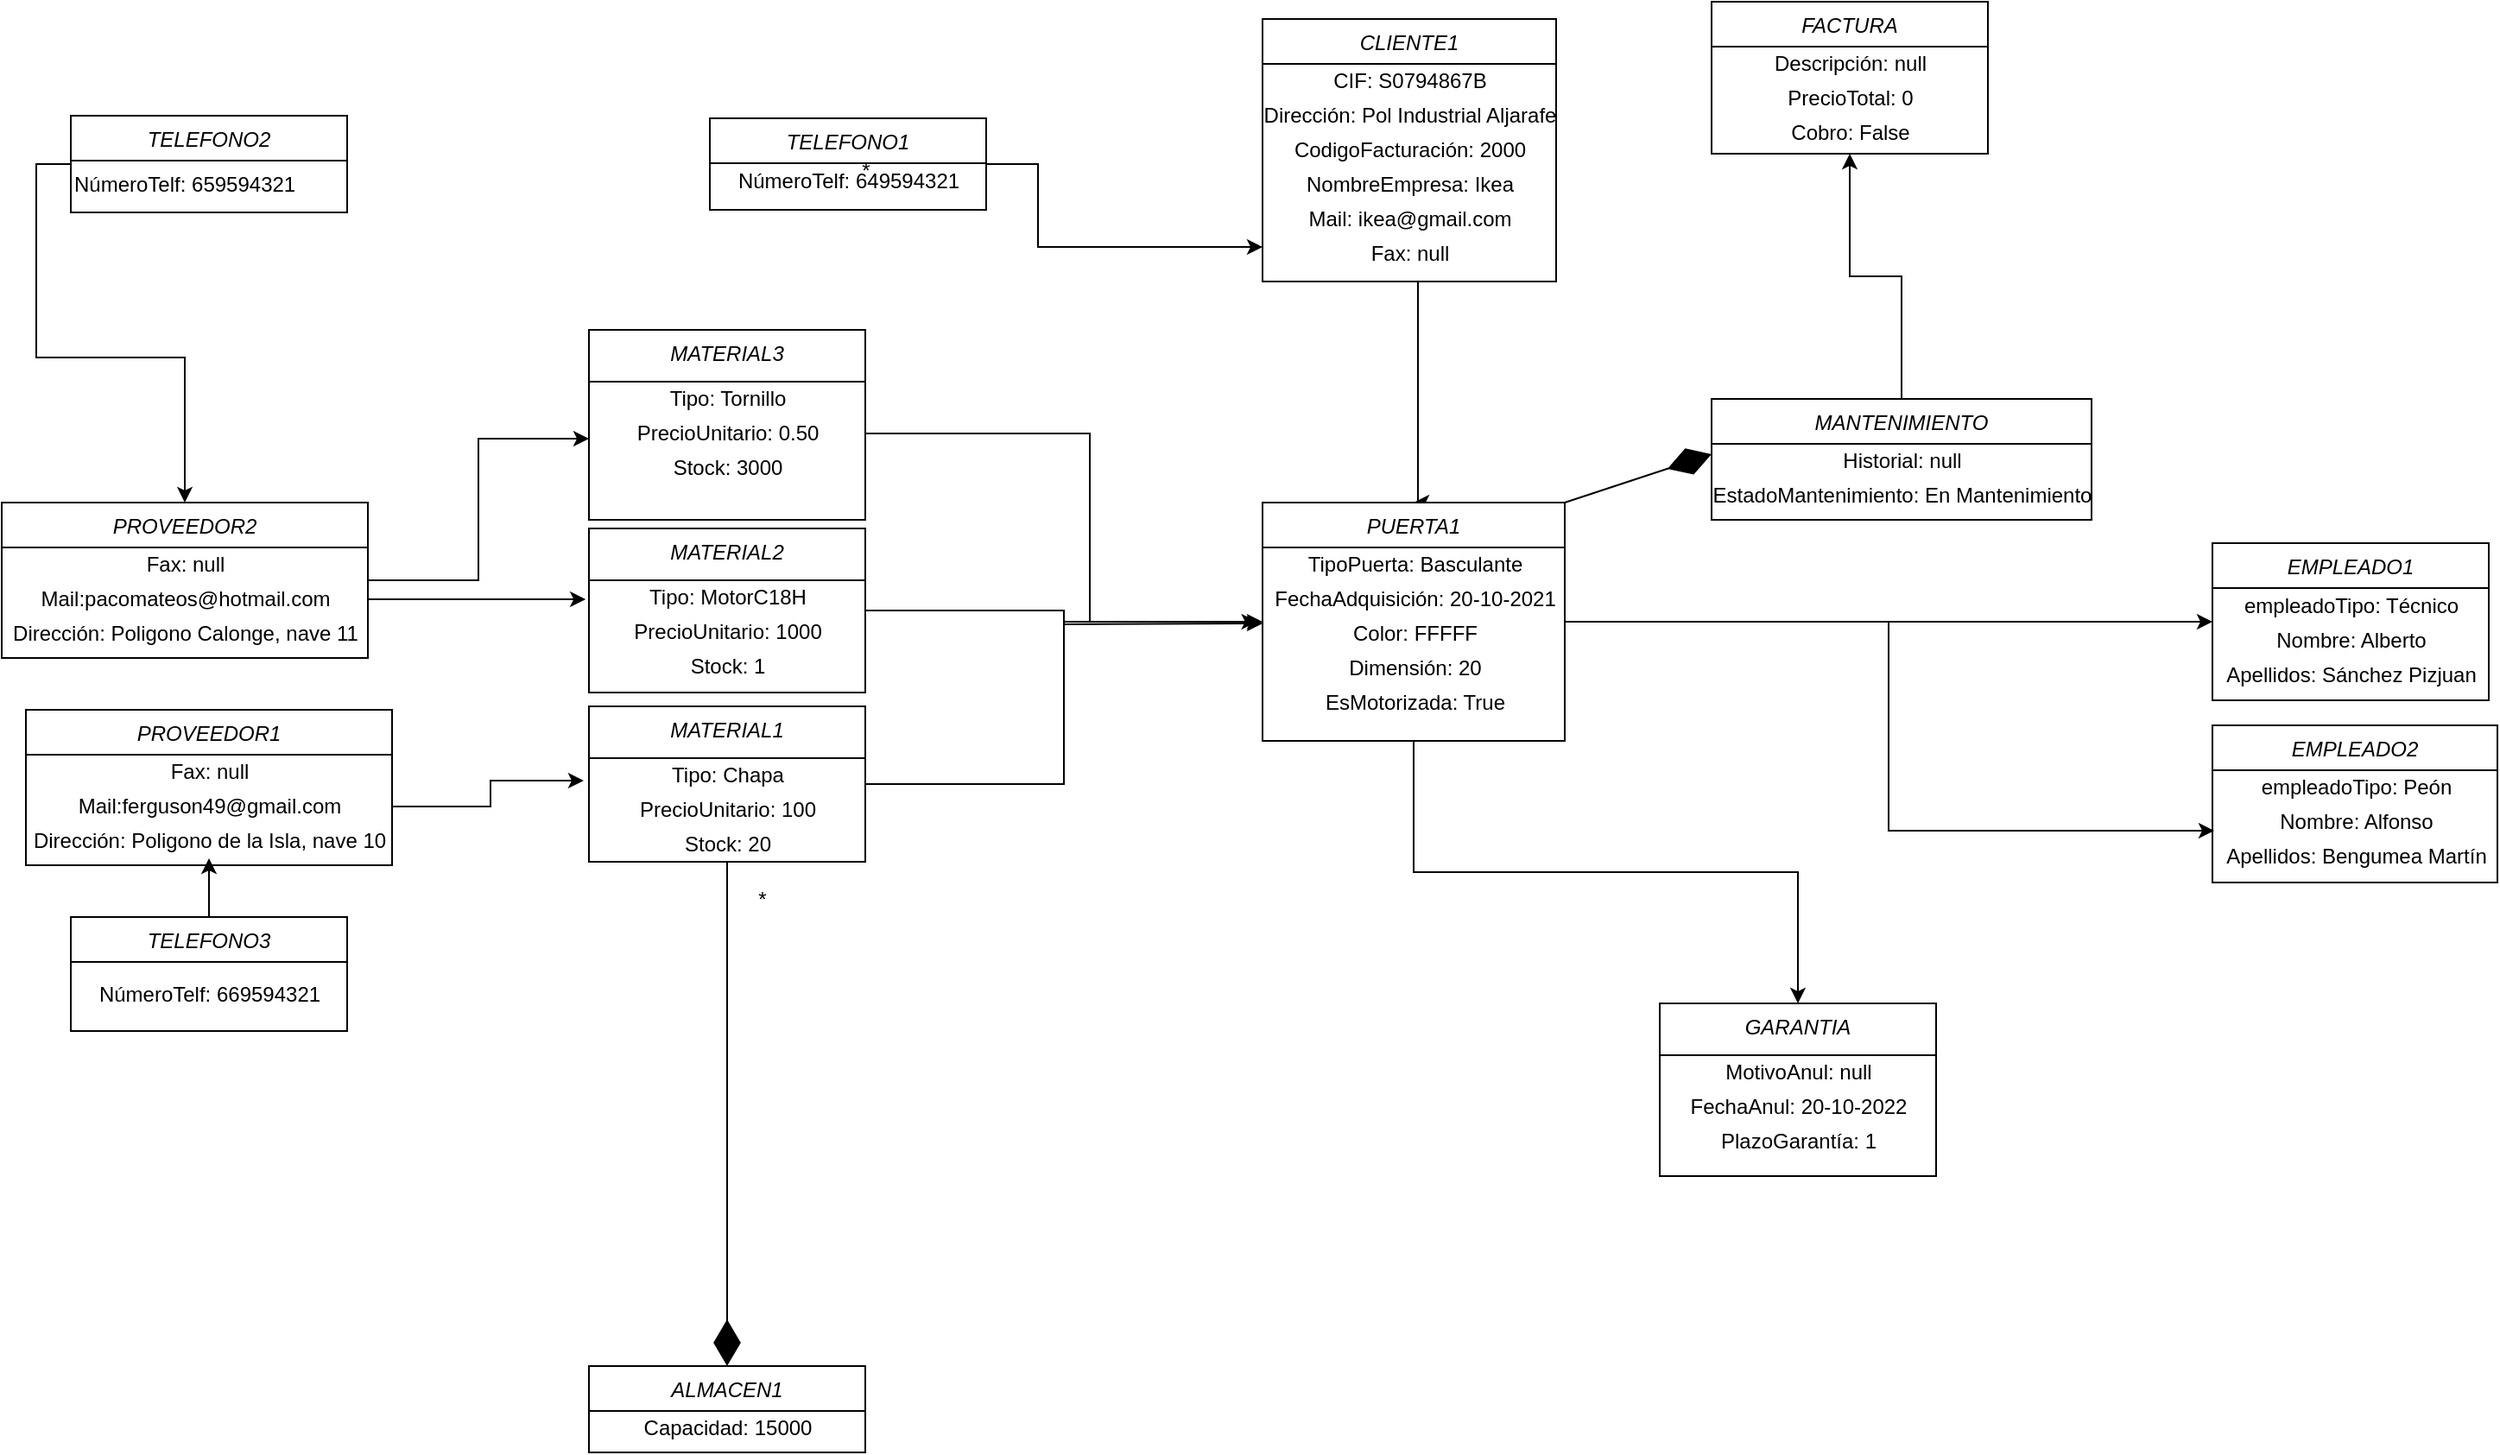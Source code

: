 <mxfile version="15.6.3" type="github">
  <diagram id="C5RBs43oDa-KdzZeNtuy" name="Page-1">
    <mxGraphModel dx="2522" dy="507" grid="0" gridSize="10" guides="1" tooltips="1" connect="1" arrows="1" fold="1" page="1" pageScale="1" pageWidth="1654" pageHeight="2336" math="0" shadow="0">
      <root>
        <mxCell id="WIyWlLk6GJQsqaUBKTNV-0" />
        <mxCell id="WIyWlLk6GJQsqaUBKTNV-1" parent="WIyWlLk6GJQsqaUBKTNV-0" />
        <mxCell id="38msEhRZ3IOcFa5hlwQy-8" style="edgeStyle=orthogonalEdgeStyle;rounded=0;orthogonalLoop=1;jettySize=auto;html=1;exitX=0.5;exitY=1;exitDx=0;exitDy=0;entryX=0.5;entryY=0;entryDx=0;entryDy=0;" parent="WIyWlLk6GJQsqaUBKTNV-1" source="zkfFHV4jXpPFQw0GAbJ--0" target="38msEhRZ3IOcFa5hlwQy-0" edge="1">
          <mxGeometry relative="1" as="geometry">
            <Array as="points">
              <mxPoint x="810" y="232" />
              <mxPoint x="810" y="360" />
            </Array>
          </mxGeometry>
        </mxCell>
        <mxCell id="zkfFHV4jXpPFQw0GAbJ--0" value="CLIENTE1" style="swimlane;fontStyle=2;align=center;verticalAlign=top;childLayout=stackLayout;horizontal=1;startSize=26;horizontalStack=0;resizeParent=1;resizeLast=0;collapsible=1;marginBottom=0;rounded=0;shadow=0;strokeWidth=1;" parent="WIyWlLk6GJQsqaUBKTNV-1" vertex="1">
          <mxGeometry x="720" y="80" width="170" height="152" as="geometry">
            <mxRectangle x="230" y="140" width="160" height="26" as="alternateBounds" />
          </mxGeometry>
        </mxCell>
        <mxCell id="38msEhRZ3IOcFa5hlwQy-88" value="CIF: S0794867B" style="text;html=1;align=center;verticalAlign=middle;resizable=0;points=[];autosize=1;strokeColor=none;fillColor=none;" parent="zkfFHV4jXpPFQw0GAbJ--0" vertex="1">
          <mxGeometry y="26" width="170" height="20" as="geometry" />
        </mxCell>
        <mxCell id="38msEhRZ3IOcFa5hlwQy-85" value="Dirección: Pol Industrial Aljarafe" style="text;html=1;align=center;verticalAlign=middle;resizable=0;points=[];autosize=1;strokeColor=none;fillColor=none;" parent="zkfFHV4jXpPFQw0GAbJ--0" vertex="1">
          <mxGeometry y="46" width="170" height="20" as="geometry" />
        </mxCell>
        <mxCell id="38msEhRZ3IOcFa5hlwQy-99" value="CodigoFacturación: 2000" style="text;html=1;align=center;verticalAlign=middle;resizable=0;points=[];autosize=1;strokeColor=none;fillColor=none;" parent="zkfFHV4jXpPFQw0GAbJ--0" vertex="1">
          <mxGeometry y="66" width="170" height="20" as="geometry" />
        </mxCell>
        <mxCell id="38msEhRZ3IOcFa5hlwQy-89" value="NombreEmpresa: Ikea" style="text;html=1;align=center;verticalAlign=middle;resizable=0;points=[];autosize=1;strokeColor=none;fillColor=none;" parent="zkfFHV4jXpPFQw0GAbJ--0" vertex="1">
          <mxGeometry y="86" width="170" height="20" as="geometry" />
        </mxCell>
        <mxCell id="38msEhRZ3IOcFa5hlwQy-90" value="Mail: ikea@gmail.com" style="text;html=1;align=center;verticalAlign=middle;resizable=0;points=[];autosize=1;strokeColor=none;fillColor=none;" parent="zkfFHV4jXpPFQw0GAbJ--0" vertex="1">
          <mxGeometry y="106" width="170" height="20" as="geometry" />
        </mxCell>
        <mxCell id="38msEhRZ3IOcFa5hlwQy-91" value="Fax: null" style="text;html=1;align=center;verticalAlign=middle;resizable=0;points=[];autosize=1;strokeColor=none;fillColor=none;" parent="zkfFHV4jXpPFQw0GAbJ--0" vertex="1">
          <mxGeometry y="126" width="170" height="20" as="geometry" />
        </mxCell>
        <mxCell id="38msEhRZ3IOcFa5hlwQy-47" style="edgeStyle=orthogonalEdgeStyle;rounded=0;orthogonalLoop=1;jettySize=auto;html=1;exitX=0.5;exitY=1;exitDx=0;exitDy=0;entryX=0.5;entryY=0;entryDx=0;entryDy=0;" parent="WIyWlLk6GJQsqaUBKTNV-1" source="38msEhRZ3IOcFa5hlwQy-0" target="38msEhRZ3IOcFa5hlwQy-6" edge="1">
          <mxGeometry relative="1" as="geometry">
            <mxPoint x="800" y="640" as="targetPoint" />
          </mxGeometry>
        </mxCell>
        <mxCell id="38msEhRZ3IOcFa5hlwQy-48" style="edgeStyle=orthogonalEdgeStyle;rounded=0;orthogonalLoop=1;jettySize=auto;html=1;exitX=1;exitY=0.5;exitDx=0;exitDy=0;entryX=0;entryY=0.5;entryDx=0;entryDy=0;" parent="WIyWlLk6GJQsqaUBKTNV-1" source="38msEhRZ3IOcFa5hlwQy-0" target="38msEhRZ3IOcFa5hlwQy-7" edge="1">
          <mxGeometry relative="1" as="geometry" />
        </mxCell>
        <mxCell id="MVuPs_rKjrMDYiSDZZV0-48" style="edgeStyle=orthogonalEdgeStyle;rounded=0;orthogonalLoop=1;jettySize=auto;html=1;entryX=0.006;entryY=-0.25;entryDx=0;entryDy=0;entryPerimeter=0;" parent="WIyWlLk6GJQsqaUBKTNV-1" source="38msEhRZ3IOcFa5hlwQy-0" target="MVuPs_rKjrMDYiSDZZV0-44" edge="1">
          <mxGeometry relative="1" as="geometry" />
        </mxCell>
        <mxCell id="38msEhRZ3IOcFa5hlwQy-0" value="PUERTA1" style="swimlane;fontStyle=2;align=center;verticalAlign=top;childLayout=stackLayout;horizontal=1;startSize=26;horizontalStack=0;resizeParent=1;resizeLast=0;collapsible=1;marginBottom=0;rounded=0;shadow=0;strokeWidth=1;" parent="WIyWlLk6GJQsqaUBKTNV-1" vertex="1">
          <mxGeometry x="720" y="360" width="175" height="138" as="geometry">
            <mxRectangle x="230" y="140" width="160" height="26" as="alternateBounds" />
          </mxGeometry>
        </mxCell>
        <mxCell id="38msEhRZ3IOcFa5hlwQy-101" value="TipoPuerta: Basculante" style="text;html=1;align=center;verticalAlign=middle;resizable=0;points=[];autosize=1;strokeColor=none;fillColor=none;" parent="38msEhRZ3IOcFa5hlwQy-0" vertex="1">
          <mxGeometry y="26" width="175" height="20" as="geometry" />
        </mxCell>
        <mxCell id="38msEhRZ3IOcFa5hlwQy-102" value="FechaAdquisición: 20-10-2021" style="text;html=1;align=center;verticalAlign=middle;resizable=0;points=[];autosize=1;strokeColor=none;fillColor=none;" parent="38msEhRZ3IOcFa5hlwQy-0" vertex="1">
          <mxGeometry y="46" width="175" height="20" as="geometry" />
        </mxCell>
        <mxCell id="38msEhRZ3IOcFa5hlwQy-103" value="Color: FFFFF" style="text;html=1;align=center;verticalAlign=middle;resizable=0;points=[];autosize=1;strokeColor=none;fillColor=none;" parent="38msEhRZ3IOcFa5hlwQy-0" vertex="1">
          <mxGeometry y="66" width="175" height="20" as="geometry" />
        </mxCell>
        <mxCell id="38msEhRZ3IOcFa5hlwQy-105" value="Dimensión: 20" style="text;html=1;align=center;verticalAlign=middle;resizable=0;points=[];autosize=1;strokeColor=none;fillColor=none;" parent="38msEhRZ3IOcFa5hlwQy-0" vertex="1">
          <mxGeometry y="86" width="175" height="20" as="geometry" />
        </mxCell>
        <mxCell id="38msEhRZ3IOcFa5hlwQy-107" value="EsMotorizada: True" style="text;html=1;align=center;verticalAlign=middle;resizable=0;points=[];autosize=1;strokeColor=none;fillColor=none;" parent="38msEhRZ3IOcFa5hlwQy-0" vertex="1">
          <mxGeometry y="106" width="175" height="20" as="geometry" />
        </mxCell>
        <mxCell id="38msEhRZ3IOcFa5hlwQy-1" value="ALMACEN1" style="swimlane;fontStyle=2;align=center;verticalAlign=top;childLayout=stackLayout;horizontal=1;startSize=26;horizontalStack=0;resizeParent=1;resizeLast=0;collapsible=1;marginBottom=0;rounded=0;shadow=0;strokeWidth=1;" parent="WIyWlLk6GJQsqaUBKTNV-1" vertex="1">
          <mxGeometry x="330" y="860" width="160" height="50" as="geometry">
            <mxRectangle x="230" y="140" width="160" height="26" as="alternateBounds" />
          </mxGeometry>
        </mxCell>
        <mxCell id="38msEhRZ3IOcFa5hlwQy-120" value="Capacidad: 15000" style="text;html=1;align=center;verticalAlign=middle;resizable=0;points=[];autosize=1;strokeColor=none;fillColor=none;" parent="38msEhRZ3IOcFa5hlwQy-1" vertex="1">
          <mxGeometry y="26" width="160" height="20" as="geometry" />
        </mxCell>
        <mxCell id="38msEhRZ3IOcFa5hlwQy-15" style="edgeStyle=orthogonalEdgeStyle;rounded=0;orthogonalLoop=1;jettySize=auto;html=1;exitX=1;exitY=0.5;exitDx=0;exitDy=0;entryX=0;entryY=0.5;entryDx=0;entryDy=0;" parent="WIyWlLk6GJQsqaUBKTNV-1" source="38msEhRZ3IOcFa5hlwQy-2" target="38msEhRZ3IOcFa5hlwQy-0" edge="1">
          <mxGeometry relative="1" as="geometry" />
        </mxCell>
        <mxCell id="38msEhRZ3IOcFa5hlwQy-2" value="MATERIAL1&#xa;" style="swimlane;fontStyle=2;align=center;verticalAlign=top;childLayout=stackLayout;horizontal=1;startSize=30;horizontalStack=0;resizeParent=1;resizeLast=0;collapsible=1;marginBottom=0;rounded=0;shadow=0;strokeWidth=1;" parent="WIyWlLk6GJQsqaUBKTNV-1" vertex="1">
          <mxGeometry x="330" y="478" width="160" height="90" as="geometry">
            <mxRectangle x="230" y="140" width="160" height="26" as="alternateBounds" />
          </mxGeometry>
        </mxCell>
        <mxCell id="38msEhRZ3IOcFa5hlwQy-110" value="Tipo: Chapa" style="text;html=1;align=center;verticalAlign=middle;resizable=0;points=[];autosize=1;strokeColor=none;fillColor=none;" parent="38msEhRZ3IOcFa5hlwQy-2" vertex="1">
          <mxGeometry y="30" width="160" height="20" as="geometry" />
        </mxCell>
        <mxCell id="38msEhRZ3IOcFa5hlwQy-109" value="PrecioUnitario: 100" style="text;html=1;align=center;verticalAlign=middle;resizable=0;points=[];autosize=1;strokeColor=none;fillColor=none;" parent="38msEhRZ3IOcFa5hlwQy-2" vertex="1">
          <mxGeometry y="50" width="160" height="20" as="geometry" />
        </mxCell>
        <mxCell id="MVuPs_rKjrMDYiSDZZV0-12" value="Stock: 20" style="text;html=1;align=center;verticalAlign=middle;resizable=0;points=[];autosize=1;strokeColor=none;fillColor=none;" parent="38msEhRZ3IOcFa5hlwQy-2" vertex="1">
          <mxGeometry y="70" width="160" height="20" as="geometry" />
        </mxCell>
        <mxCell id="MVuPs_rKjrMDYiSDZZV0-34" style="edgeStyle=orthogonalEdgeStyle;rounded=0;orthogonalLoop=1;jettySize=auto;html=1;entryX=0;entryY=0.65;entryDx=0;entryDy=0;entryPerimeter=0;" parent="WIyWlLk6GJQsqaUBKTNV-1" source="38msEhRZ3IOcFa5hlwQy-3" target="MVuPs_rKjrMDYiSDZZV0-8" edge="1">
          <mxGeometry relative="1" as="geometry" />
        </mxCell>
        <mxCell id="38msEhRZ3IOcFa5hlwQy-3" value="PROVEEDOR2" style="swimlane;fontStyle=2;align=center;verticalAlign=top;childLayout=stackLayout;horizontal=1;startSize=26;horizontalStack=0;resizeParent=1;resizeLast=0;collapsible=1;marginBottom=0;rounded=0;shadow=0;strokeWidth=1;" parent="WIyWlLk6GJQsqaUBKTNV-1" vertex="1">
          <mxGeometry x="-10" y="360" width="212" height="90" as="geometry">
            <mxRectangle x="230" y="140" width="160" height="26" as="alternateBounds" />
          </mxGeometry>
        </mxCell>
        <mxCell id="38msEhRZ3IOcFa5hlwQy-111" value="Fax: null" style="text;html=1;align=center;verticalAlign=middle;resizable=0;points=[];autosize=1;strokeColor=none;fillColor=none;" parent="38msEhRZ3IOcFa5hlwQy-3" vertex="1">
          <mxGeometry y="26" width="212" height="20" as="geometry" />
        </mxCell>
        <mxCell id="38msEhRZ3IOcFa5hlwQy-112" value="Mail:pacomateos@hotmail.com" style="text;html=1;align=center;verticalAlign=middle;resizable=0;points=[];autosize=1;strokeColor=none;fillColor=none;" parent="38msEhRZ3IOcFa5hlwQy-3" vertex="1">
          <mxGeometry y="46" width="212" height="20" as="geometry" />
        </mxCell>
        <mxCell id="38msEhRZ3IOcFa5hlwQy-113" value="Dirección: Poligono Calonge, nave 11" style="text;html=1;align=center;verticalAlign=middle;resizable=0;points=[];autosize=1;strokeColor=none;fillColor=none;" parent="38msEhRZ3IOcFa5hlwQy-3" vertex="1">
          <mxGeometry y="66" width="212" height="20" as="geometry" />
        </mxCell>
        <mxCell id="38msEhRZ3IOcFa5hlwQy-6" value="GARANTIA" style="swimlane;fontStyle=2;align=center;verticalAlign=top;childLayout=stackLayout;horizontal=1;startSize=30;horizontalStack=0;resizeParent=1;resizeLast=0;collapsible=1;marginBottom=0;rounded=0;shadow=0;strokeWidth=1;" parent="WIyWlLk6GJQsqaUBKTNV-1" vertex="1">
          <mxGeometry x="950" y="650" width="160" height="100" as="geometry">
            <mxRectangle x="230" y="140" width="160" height="26" as="alternateBounds" />
          </mxGeometry>
        </mxCell>
        <mxCell id="38msEhRZ3IOcFa5hlwQy-122" value="MotivoAnul: null" style="text;html=1;align=center;verticalAlign=middle;resizable=0;points=[];autosize=1;strokeColor=none;fillColor=none;" parent="38msEhRZ3IOcFa5hlwQy-6" vertex="1">
          <mxGeometry y="30" width="160" height="20" as="geometry" />
        </mxCell>
        <mxCell id="38msEhRZ3IOcFa5hlwQy-121" value="FechaAnul: 20-10-2022" style="text;html=1;align=center;verticalAlign=middle;resizable=0;points=[];autosize=1;strokeColor=none;fillColor=none;" parent="38msEhRZ3IOcFa5hlwQy-6" vertex="1">
          <mxGeometry y="50" width="160" height="20" as="geometry" />
        </mxCell>
        <mxCell id="38msEhRZ3IOcFa5hlwQy-123" value="PlazoGarantía: 1" style="text;html=1;align=center;verticalAlign=middle;resizable=0;points=[];autosize=1;strokeColor=none;fillColor=none;" parent="38msEhRZ3IOcFa5hlwQy-6" vertex="1">
          <mxGeometry y="70" width="160" height="20" as="geometry" />
        </mxCell>
        <mxCell id="38msEhRZ3IOcFa5hlwQy-7" value="EMPLEADO1" style="swimlane;fontStyle=2;align=center;verticalAlign=top;childLayout=stackLayout;horizontal=1;startSize=26;horizontalStack=0;resizeParent=1;resizeLast=0;collapsible=1;marginBottom=0;rounded=0;shadow=0;strokeWidth=1;" parent="WIyWlLk6GJQsqaUBKTNV-1" vertex="1">
          <mxGeometry x="1270" y="383.5" width="160" height="91" as="geometry">
            <mxRectangle x="1380" y="380" width="160" height="26" as="alternateBounds" />
          </mxGeometry>
        </mxCell>
        <mxCell id="38msEhRZ3IOcFa5hlwQy-35" value="empleadoTipo: Técnico" style="text;html=1;align=center;verticalAlign=middle;resizable=0;points=[];autosize=1;strokeColor=none;fillColor=none;" parent="38msEhRZ3IOcFa5hlwQy-7" vertex="1">
          <mxGeometry y="26" width="160" height="20" as="geometry" />
        </mxCell>
        <mxCell id="MVuPs_rKjrMDYiSDZZV0-39" value="Nombre: Alberto" style="text;html=1;align=center;verticalAlign=middle;resizable=0;points=[];autosize=1;strokeColor=none;fillColor=none;" parent="38msEhRZ3IOcFa5hlwQy-7" vertex="1">
          <mxGeometry y="46" width="160" height="20" as="geometry" />
        </mxCell>
        <mxCell id="MVuPs_rKjrMDYiSDZZV0-40" value="Apellidos: Sánchez Pizjuan" style="text;html=1;align=center;verticalAlign=middle;resizable=0;points=[];autosize=1;strokeColor=none;fillColor=none;" parent="38msEhRZ3IOcFa5hlwQy-7" vertex="1">
          <mxGeometry y="66" width="160" height="20" as="geometry" />
        </mxCell>
        <mxCell id="38msEhRZ3IOcFa5hlwQy-27" value="" style="endArrow=diamondThin;endFill=1;endSize=24;html=1;rounded=0;exitX=0.5;exitY=1;exitDx=0;exitDy=0;entryX=0.5;entryY=0;entryDx=0;entryDy=0;" parent="WIyWlLk6GJQsqaUBKTNV-1" source="38msEhRZ3IOcFa5hlwQy-2" target="38msEhRZ3IOcFa5hlwQy-1" edge="1">
          <mxGeometry width="160" relative="1" as="geometry">
            <mxPoint x="390" y="540" as="sourcePoint" />
            <mxPoint x="550" y="540" as="targetPoint" />
          </mxGeometry>
        </mxCell>
        <mxCell id="38msEhRZ3IOcFa5hlwQy-28" value="&lt;div&gt;*&lt;/div&gt;" style="text;html=1;align=center;verticalAlign=middle;resizable=0;points=[];autosize=1;strokeColor=none;fillColor=none;" parent="WIyWlLk6GJQsqaUBKTNV-1" vertex="1">
          <mxGeometry x="420" y="580" width="20" height="20" as="geometry" />
        </mxCell>
        <mxCell id="38msEhRZ3IOcFa5hlwQy-79" style="edgeStyle=orthogonalEdgeStyle;rounded=0;orthogonalLoop=1;jettySize=auto;html=1;entryX=0.5;entryY=1;entryDx=0;entryDy=0;" parent="WIyWlLk6GJQsqaUBKTNV-1" source="38msEhRZ3IOcFa5hlwQy-57" target="38msEhRZ3IOcFa5hlwQy-78" edge="1">
          <mxGeometry relative="1" as="geometry" />
        </mxCell>
        <mxCell id="38msEhRZ3IOcFa5hlwQy-57" value="MANTENIMIENTO" style="swimlane;fontStyle=2;align=center;verticalAlign=top;childLayout=stackLayout;horizontal=1;startSize=26;horizontalStack=0;resizeParent=1;resizeLast=0;collapsible=1;marginBottom=0;rounded=0;shadow=0;strokeWidth=1;" parent="WIyWlLk6GJQsqaUBKTNV-1" vertex="1">
          <mxGeometry x="980" y="300" width="220" height="70" as="geometry">
            <mxRectangle x="230" y="140" width="160" height="26" as="alternateBounds" />
          </mxGeometry>
        </mxCell>
        <mxCell id="38msEhRZ3IOcFa5hlwQy-127" value="Historial: null" style="text;html=1;align=center;verticalAlign=middle;resizable=0;points=[];autosize=1;strokeColor=none;fillColor=none;" parent="38msEhRZ3IOcFa5hlwQy-57" vertex="1">
          <mxGeometry y="26" width="220" height="20" as="geometry" />
        </mxCell>
        <mxCell id="38msEhRZ3IOcFa5hlwQy-128" value="EstadoMantenimiento: En Mantenimiento" style="text;html=1;align=center;verticalAlign=middle;resizable=0;points=[];autosize=1;strokeColor=none;fillColor=none;" parent="38msEhRZ3IOcFa5hlwQy-57" vertex="1">
          <mxGeometry y="46" width="220" height="20" as="geometry" />
        </mxCell>
        <mxCell id="38msEhRZ3IOcFa5hlwQy-78" value="FACTURA" style="swimlane;fontStyle=2;align=center;verticalAlign=top;childLayout=stackLayout;horizontal=1;startSize=26;horizontalStack=0;resizeParent=1;resizeLast=0;collapsible=1;marginBottom=0;rounded=0;shadow=0;strokeWidth=1;" parent="WIyWlLk6GJQsqaUBKTNV-1" vertex="1">
          <mxGeometry x="980" y="70" width="160" height="88" as="geometry">
            <mxRectangle x="230" y="140" width="160" height="26" as="alternateBounds" />
          </mxGeometry>
        </mxCell>
        <mxCell id="38msEhRZ3IOcFa5hlwQy-132" value="Descripción: null" style="text;html=1;align=center;verticalAlign=middle;resizable=0;points=[];autosize=1;strokeColor=none;fillColor=none;" parent="38msEhRZ3IOcFa5hlwQy-78" vertex="1">
          <mxGeometry y="26" width="160" height="20" as="geometry" />
        </mxCell>
        <mxCell id="38msEhRZ3IOcFa5hlwQy-134" value="PrecioTotal: 0" style="text;html=1;align=center;verticalAlign=middle;resizable=0;points=[];autosize=1;strokeColor=none;fillColor=none;" parent="38msEhRZ3IOcFa5hlwQy-78" vertex="1">
          <mxGeometry y="46" width="160" height="20" as="geometry" />
        </mxCell>
        <mxCell id="M6cQS7O_RlhjkHJJdE9U-0" value="Cobro: False" style="text;html=1;align=center;verticalAlign=middle;resizable=0;points=[];autosize=1;strokeColor=none;fillColor=none;" parent="38msEhRZ3IOcFa5hlwQy-78" vertex="1">
          <mxGeometry y="66" width="160" height="20" as="geometry" />
        </mxCell>
        <mxCell id="38msEhRZ3IOcFa5hlwQy-98" style="edgeStyle=orthogonalEdgeStyle;rounded=0;orthogonalLoop=1;jettySize=auto;html=1;exitX=1;exitY=0.5;exitDx=0;exitDy=0;" parent="WIyWlLk6GJQsqaUBKTNV-1" source="38msEhRZ3IOcFa5hlwQy-92" edge="1">
          <mxGeometry relative="1" as="geometry">
            <mxPoint x="600" y="212" as="sourcePoint" />
            <mxPoint x="720" y="212" as="targetPoint" />
            <Array as="points">
              <mxPoint x="590" y="212" />
            </Array>
          </mxGeometry>
        </mxCell>
        <mxCell id="38msEhRZ3IOcFa5hlwQy-114" style="edgeStyle=orthogonalEdgeStyle;rounded=0;orthogonalLoop=1;jettySize=auto;html=1;exitX=0;exitY=0.5;exitDx=0;exitDy=0;entryX=0.5;entryY=0;entryDx=0;entryDy=0;" parent="WIyWlLk6GJQsqaUBKTNV-1" source="MVuPs_rKjrMDYiSDZZV0-16" target="38msEhRZ3IOcFa5hlwQy-3" edge="1">
          <mxGeometry relative="1" as="geometry">
            <mxPoint x="170.96" y="222" as="sourcePoint" />
          </mxGeometry>
        </mxCell>
        <mxCell id="38msEhRZ3IOcFa5hlwQy-92" value="TELEFONO1" style="swimlane;fontStyle=2;align=center;verticalAlign=top;childLayout=stackLayout;horizontal=1;startSize=26;horizontalStack=0;resizeParent=1;resizeLast=0;collapsible=1;marginBottom=0;rounded=0;shadow=0;strokeWidth=1;" parent="WIyWlLk6GJQsqaUBKTNV-1" vertex="1">
          <mxGeometry x="400" y="137.5" width="160" height="53" as="geometry">
            <mxRectangle x="230" y="140" width="160" height="26" as="alternateBounds" />
          </mxGeometry>
        </mxCell>
        <mxCell id="38msEhRZ3IOcFa5hlwQy-93" value="NúmeroTelf: 649594321" style="text;html=1;align=center;verticalAlign=middle;resizable=0;points=[];autosize=1;strokeColor=none;fillColor=none;" parent="38msEhRZ3IOcFa5hlwQy-92" vertex="1">
          <mxGeometry y="26" width="160" height="20" as="geometry" />
        </mxCell>
        <mxCell id="38msEhRZ3IOcFa5hlwQy-116" value="*" style="text;html=1;align=center;verticalAlign=middle;resizable=0;points=[];autosize=1;strokeColor=none;fillColor=none;" parent="WIyWlLk6GJQsqaUBKTNV-1" vertex="1">
          <mxGeometry x="480" y="158" width="20" height="20" as="geometry" />
        </mxCell>
        <mxCell id="MVuPs_rKjrMDYiSDZZV0-21" style="edgeStyle=orthogonalEdgeStyle;rounded=0;orthogonalLoop=1;jettySize=auto;html=1;" parent="WIyWlLk6GJQsqaUBKTNV-1" source="MVuPs_rKjrMDYiSDZZV0-2" edge="1">
          <mxGeometry relative="1" as="geometry">
            <mxPoint x="720" y="430" as="targetPoint" />
          </mxGeometry>
        </mxCell>
        <mxCell id="MVuPs_rKjrMDYiSDZZV0-2" value="MATERIAL2" style="swimlane;fontStyle=2;align=center;verticalAlign=top;childLayout=stackLayout;horizontal=1;startSize=30;horizontalStack=0;resizeParent=1;resizeLast=0;collapsible=1;marginBottom=0;rounded=0;shadow=0;strokeWidth=1;" parent="WIyWlLk6GJQsqaUBKTNV-1" vertex="1">
          <mxGeometry x="330" y="375" width="160" height="95" as="geometry">
            <mxRectangle x="230" y="140" width="160" height="26" as="alternateBounds" />
          </mxGeometry>
        </mxCell>
        <mxCell id="MVuPs_rKjrMDYiSDZZV0-3" value="Tipo: MotorC18H" style="text;html=1;align=center;verticalAlign=middle;resizable=0;points=[];autosize=1;strokeColor=none;fillColor=none;" parent="MVuPs_rKjrMDYiSDZZV0-2" vertex="1">
          <mxGeometry y="30" width="160" height="20" as="geometry" />
        </mxCell>
        <mxCell id="MVuPs_rKjrMDYiSDZZV0-4" value="PrecioUnitario: 1000" style="text;html=1;align=center;verticalAlign=middle;resizable=0;points=[];autosize=1;strokeColor=none;fillColor=none;" parent="MVuPs_rKjrMDYiSDZZV0-2" vertex="1">
          <mxGeometry y="50" width="160" height="20" as="geometry" />
        </mxCell>
        <mxCell id="MVuPs_rKjrMDYiSDZZV0-5" value="Stock: 1" style="text;html=1;align=center;verticalAlign=middle;resizable=0;points=[];autosize=1;strokeColor=none;fillColor=none;" parent="MVuPs_rKjrMDYiSDZZV0-2" vertex="1">
          <mxGeometry y="70" width="160" height="20" as="geometry" />
        </mxCell>
        <mxCell id="MVuPs_rKjrMDYiSDZZV0-6" value="MATERIAL3&#xa;" style="swimlane;fontStyle=2;align=center;verticalAlign=top;childLayout=stackLayout;horizontal=1;startSize=30;horizontalStack=0;resizeParent=1;resizeLast=0;collapsible=1;marginBottom=0;rounded=0;shadow=0;strokeWidth=1;" parent="WIyWlLk6GJQsqaUBKTNV-1" vertex="1">
          <mxGeometry x="330" y="260" width="160" height="110" as="geometry">
            <mxRectangle x="230" y="140" width="160" height="26" as="alternateBounds" />
          </mxGeometry>
        </mxCell>
        <mxCell id="MVuPs_rKjrMDYiSDZZV0-7" value="Tipo: Tornillo" style="text;html=1;align=center;verticalAlign=middle;resizable=0;points=[];autosize=1;strokeColor=none;fillColor=none;" parent="MVuPs_rKjrMDYiSDZZV0-6" vertex="1">
          <mxGeometry y="30" width="160" height="20" as="geometry" />
        </mxCell>
        <mxCell id="MVuPs_rKjrMDYiSDZZV0-8" value="PrecioUnitario: 0.50" style="text;html=1;align=center;verticalAlign=middle;resizable=0;points=[];autosize=1;strokeColor=none;fillColor=none;" parent="MVuPs_rKjrMDYiSDZZV0-6" vertex="1">
          <mxGeometry y="50" width="160" height="20" as="geometry" />
        </mxCell>
        <mxCell id="MVuPs_rKjrMDYiSDZZV0-9" value="Stock: 3000" style="text;html=1;align=center;verticalAlign=middle;resizable=0;points=[];autosize=1;strokeColor=none;fillColor=none;" parent="MVuPs_rKjrMDYiSDZZV0-6" vertex="1">
          <mxGeometry y="70" width="160" height="20" as="geometry" />
        </mxCell>
        <mxCell id="MVuPs_rKjrMDYiSDZZV0-16" value="TELEFONO2" style="swimlane;fontStyle=2;align=center;verticalAlign=top;childLayout=stackLayout;horizontal=1;startSize=26;horizontalStack=0;resizeParent=1;resizeLast=0;collapsible=1;marginBottom=0;rounded=0;shadow=0;strokeWidth=1;" parent="WIyWlLk6GJQsqaUBKTNV-1" vertex="1">
          <mxGeometry x="30" y="136" width="160" height="56" as="geometry">
            <mxRectangle x="230" y="140" width="160" height="26" as="alternateBounds" />
          </mxGeometry>
        </mxCell>
        <mxCell id="MVuPs_rKjrMDYiSDZZV0-19" value="NúmeroTelf: 659594321" style="text;whiteSpace=wrap;html=1;" parent="MVuPs_rKjrMDYiSDZZV0-16" vertex="1">
          <mxGeometry y="26" width="160" height="30" as="geometry" />
        </mxCell>
        <mxCell id="MVuPs_rKjrMDYiSDZZV0-20" style="edgeStyle=orthogonalEdgeStyle;rounded=0;orthogonalLoop=1;jettySize=auto;html=1;entryX=-0.018;entryY=0.15;entryDx=0;entryDy=0;entryPerimeter=0;" parent="WIyWlLk6GJQsqaUBKTNV-1" source="MVuPs_rKjrMDYiSDZZV0-8" target="38msEhRZ3IOcFa5hlwQy-103" edge="1">
          <mxGeometry relative="1" as="geometry">
            <Array as="points">
              <mxPoint x="620" y="320" />
              <mxPoint x="620" y="429" />
            </Array>
          </mxGeometry>
        </mxCell>
        <mxCell id="MVuPs_rKjrMDYiSDZZV0-30" value="" style="edgeStyle=orthogonalEdgeStyle;rounded=0;orthogonalLoop=1;jettySize=auto;html=1;" parent="WIyWlLk6GJQsqaUBKTNV-1" source="MVuPs_rKjrMDYiSDZZV0-22" target="MVuPs_rKjrMDYiSDZZV0-28" edge="1">
          <mxGeometry relative="1" as="geometry" />
        </mxCell>
        <mxCell id="MVuPs_rKjrMDYiSDZZV0-22" value="TELEFONO3" style="swimlane;fontStyle=2;align=center;verticalAlign=top;childLayout=stackLayout;horizontal=1;startSize=26;horizontalStack=0;resizeParent=1;resizeLast=0;collapsible=1;marginBottom=0;rounded=0;shadow=0;strokeWidth=1;" parent="WIyWlLk6GJQsqaUBKTNV-1" vertex="1">
          <mxGeometry x="30" y="600" width="160" height="66" as="geometry">
            <mxRectangle x="230" y="140" width="160" height="26" as="alternateBounds" />
          </mxGeometry>
        </mxCell>
        <mxCell id="MVuPs_rKjrMDYiSDZZV0-25" value="PROVEEDOR1" style="swimlane;fontStyle=2;align=center;verticalAlign=top;childLayout=stackLayout;horizontal=1;startSize=26;horizontalStack=0;resizeParent=1;resizeLast=0;collapsible=1;marginBottom=0;rounded=0;shadow=0;strokeWidth=1;" parent="WIyWlLk6GJQsqaUBKTNV-1" vertex="1">
          <mxGeometry x="4" y="480" width="212" height="90" as="geometry">
            <mxRectangle x="230" y="140" width="160" height="26" as="alternateBounds" />
          </mxGeometry>
        </mxCell>
        <mxCell id="MVuPs_rKjrMDYiSDZZV0-26" value="Fax: null" style="text;html=1;align=center;verticalAlign=middle;resizable=0;points=[];autosize=1;strokeColor=none;fillColor=none;" parent="MVuPs_rKjrMDYiSDZZV0-25" vertex="1">
          <mxGeometry y="26" width="212" height="20" as="geometry" />
        </mxCell>
        <mxCell id="MVuPs_rKjrMDYiSDZZV0-27" value="Mail:ferguson49@gmail.com" style="text;html=1;align=center;verticalAlign=middle;resizable=0;points=[];autosize=1;strokeColor=none;fillColor=none;" parent="MVuPs_rKjrMDYiSDZZV0-25" vertex="1">
          <mxGeometry y="46" width="212" height="20" as="geometry" />
        </mxCell>
        <mxCell id="MVuPs_rKjrMDYiSDZZV0-28" value="Dirección: Poligono de la Isla, nave 10" style="text;html=1;align=center;verticalAlign=middle;resizable=0;points=[];autosize=1;strokeColor=none;fillColor=none;" parent="MVuPs_rKjrMDYiSDZZV0-25" vertex="1">
          <mxGeometry y="66" width="212" height="20" as="geometry" />
        </mxCell>
        <mxCell id="MVuPs_rKjrMDYiSDZZV0-24" value="NúmeroTelf: 669594321" style="text;html=1;align=center;verticalAlign=middle;resizable=0;points=[];autosize=1;strokeColor=none;fillColor=none;" parent="WIyWlLk6GJQsqaUBKTNV-1" vertex="1">
          <mxGeometry x="30" y="635" width="160" height="20" as="geometry" />
        </mxCell>
        <mxCell id="MVuPs_rKjrMDYiSDZZV0-35" style="edgeStyle=orthogonalEdgeStyle;rounded=0;orthogonalLoop=1;jettySize=auto;html=1;entryX=-0.012;entryY=0.55;entryDx=0;entryDy=0;entryPerimeter=0;" parent="WIyWlLk6GJQsqaUBKTNV-1" source="38msEhRZ3IOcFa5hlwQy-112" target="MVuPs_rKjrMDYiSDZZV0-3" edge="1">
          <mxGeometry relative="1" as="geometry" />
        </mxCell>
        <mxCell id="MVuPs_rKjrMDYiSDZZV0-36" style="edgeStyle=orthogonalEdgeStyle;rounded=0;orthogonalLoop=1;jettySize=auto;html=1;entryX=-0.019;entryY=0.65;entryDx=0;entryDy=0;entryPerimeter=0;" parent="WIyWlLk6GJQsqaUBKTNV-1" source="MVuPs_rKjrMDYiSDZZV0-27" target="38msEhRZ3IOcFa5hlwQy-110" edge="1">
          <mxGeometry relative="1" as="geometry" />
        </mxCell>
        <mxCell id="MVuPs_rKjrMDYiSDZZV0-41" value="EMPLEADO2" style="swimlane;fontStyle=2;align=center;verticalAlign=top;childLayout=stackLayout;horizontal=1;startSize=26;horizontalStack=0;resizeParent=1;resizeLast=0;collapsible=1;marginBottom=0;rounded=0;shadow=0;strokeWidth=1;" parent="WIyWlLk6GJQsqaUBKTNV-1" vertex="1">
          <mxGeometry x="1270" y="489" width="165" height="91" as="geometry">
            <mxRectangle x="1380" y="380" width="160" height="26" as="alternateBounds" />
          </mxGeometry>
        </mxCell>
        <mxCell id="MVuPs_rKjrMDYiSDZZV0-42" value="empleadoTipo: Peón" style="text;html=1;align=center;verticalAlign=middle;resizable=0;points=[];autosize=1;strokeColor=none;fillColor=none;" parent="MVuPs_rKjrMDYiSDZZV0-41" vertex="1">
          <mxGeometry y="26" width="165" height="20" as="geometry" />
        </mxCell>
        <mxCell id="MVuPs_rKjrMDYiSDZZV0-43" value="Nombre: Alfonso" style="text;html=1;align=center;verticalAlign=middle;resizable=0;points=[];autosize=1;strokeColor=none;fillColor=none;" parent="MVuPs_rKjrMDYiSDZZV0-41" vertex="1">
          <mxGeometry y="46" width="165" height="20" as="geometry" />
        </mxCell>
        <mxCell id="MVuPs_rKjrMDYiSDZZV0-44" value="Apellidos: Bengumea Martín" style="text;html=1;align=center;verticalAlign=middle;resizable=0;points=[];autosize=1;strokeColor=none;fillColor=none;" parent="MVuPs_rKjrMDYiSDZZV0-41" vertex="1">
          <mxGeometry y="66" width="165" height="20" as="geometry" />
        </mxCell>
        <mxCell id="MVuPs_rKjrMDYiSDZZV0-46" value="" style="endArrow=diamondThin;endFill=1;endSize=24;html=1;rounded=0;exitX=1;exitY=0;exitDx=0;exitDy=0;" parent="WIyWlLk6GJQsqaUBKTNV-1" source="38msEhRZ3IOcFa5hlwQy-0" edge="1">
          <mxGeometry width="160" relative="1" as="geometry">
            <mxPoint x="850" y="400" as="sourcePoint" />
            <mxPoint x="980" y="332" as="targetPoint" />
          </mxGeometry>
        </mxCell>
      </root>
    </mxGraphModel>
  </diagram>
</mxfile>
